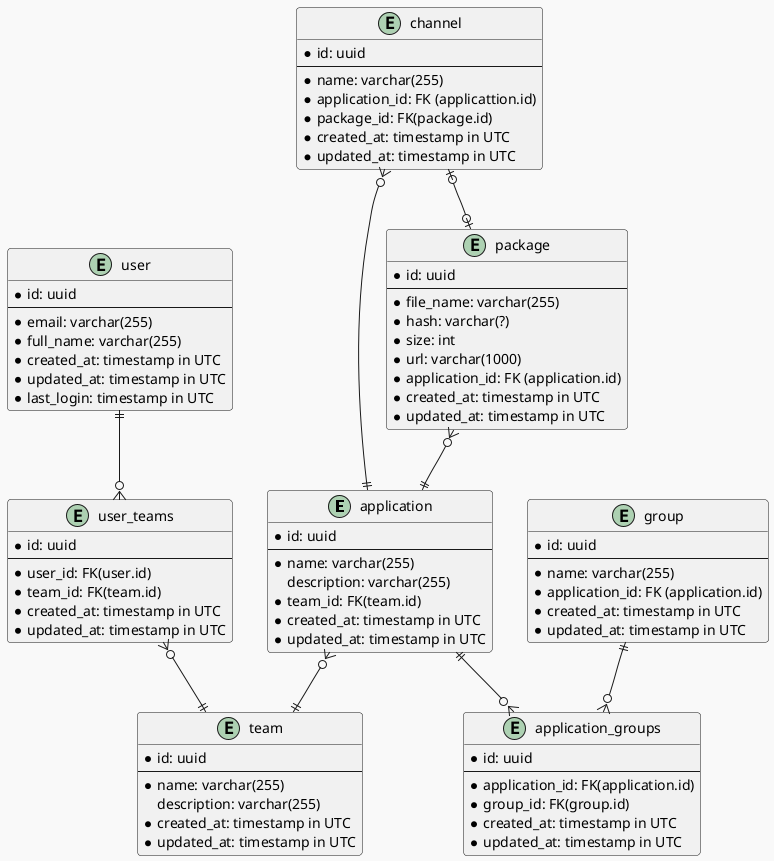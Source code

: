 @startuml
!theme mars
entity application {
* id: uuid
--
* name: varchar(255)
description: varchar(255)
* team_id: FK(team.id)
* created_at: timestamp in UTC
* updated_at: timestamp in UTC
}

entity team {
* id: uuid
--
* name: varchar(255)
description: varchar(255)
* created_at: timestamp in UTC
* updated_at: timestamp in UTC
}

entity user {
* id: uuid
--
* email: varchar(255)
* full_name: varchar(255)
* created_at: timestamp in UTC
* updated_at: timestamp in UTC
* last_login: timestamp in UTC
}

entity user_teams {
* id: uuid
--
* user_id: FK(user.id)
* team_id: FK(team.id)
* created_at: timestamp in UTC
* updated_at: timestamp in UTC
}

entity channel {
* id: uuid
--
* name: varchar(255)
* application_id: FK (applicattion.id)
* package_id: FK(package.id)
* created_at: timestamp in UTC
* updated_at: timestamp in UTC
}

entity package {
* id: uuid
--
* file_name: varchar(255)
* hash: varchar(?)
* size: int
* url: varchar(1000)
* application_id: FK (application.id)
* created_at: timestamp in UTC
* updated_at: timestamp in UTC
}

entity group {
* id: uuid
--
* name: varchar(255)
* application_id: FK (application.id)
* created_at: timestamp in UTC
* updated_at: timestamp in UTC
}

entity application_groups {
* id: uuid
--
* application_id: FK(application.id)
* group_id: FK(group.id)
* created_at: timestamp in UTC
* updated_at: timestamp in UTC
}

application }o--|| team
user ||--o{ user_teams
user_teams }o--|| team
channel }o--|| application
package }o--|| application
application ||--o{ application_groups
group ||--o{ application_groups
channel |o--o| package

@enduml
